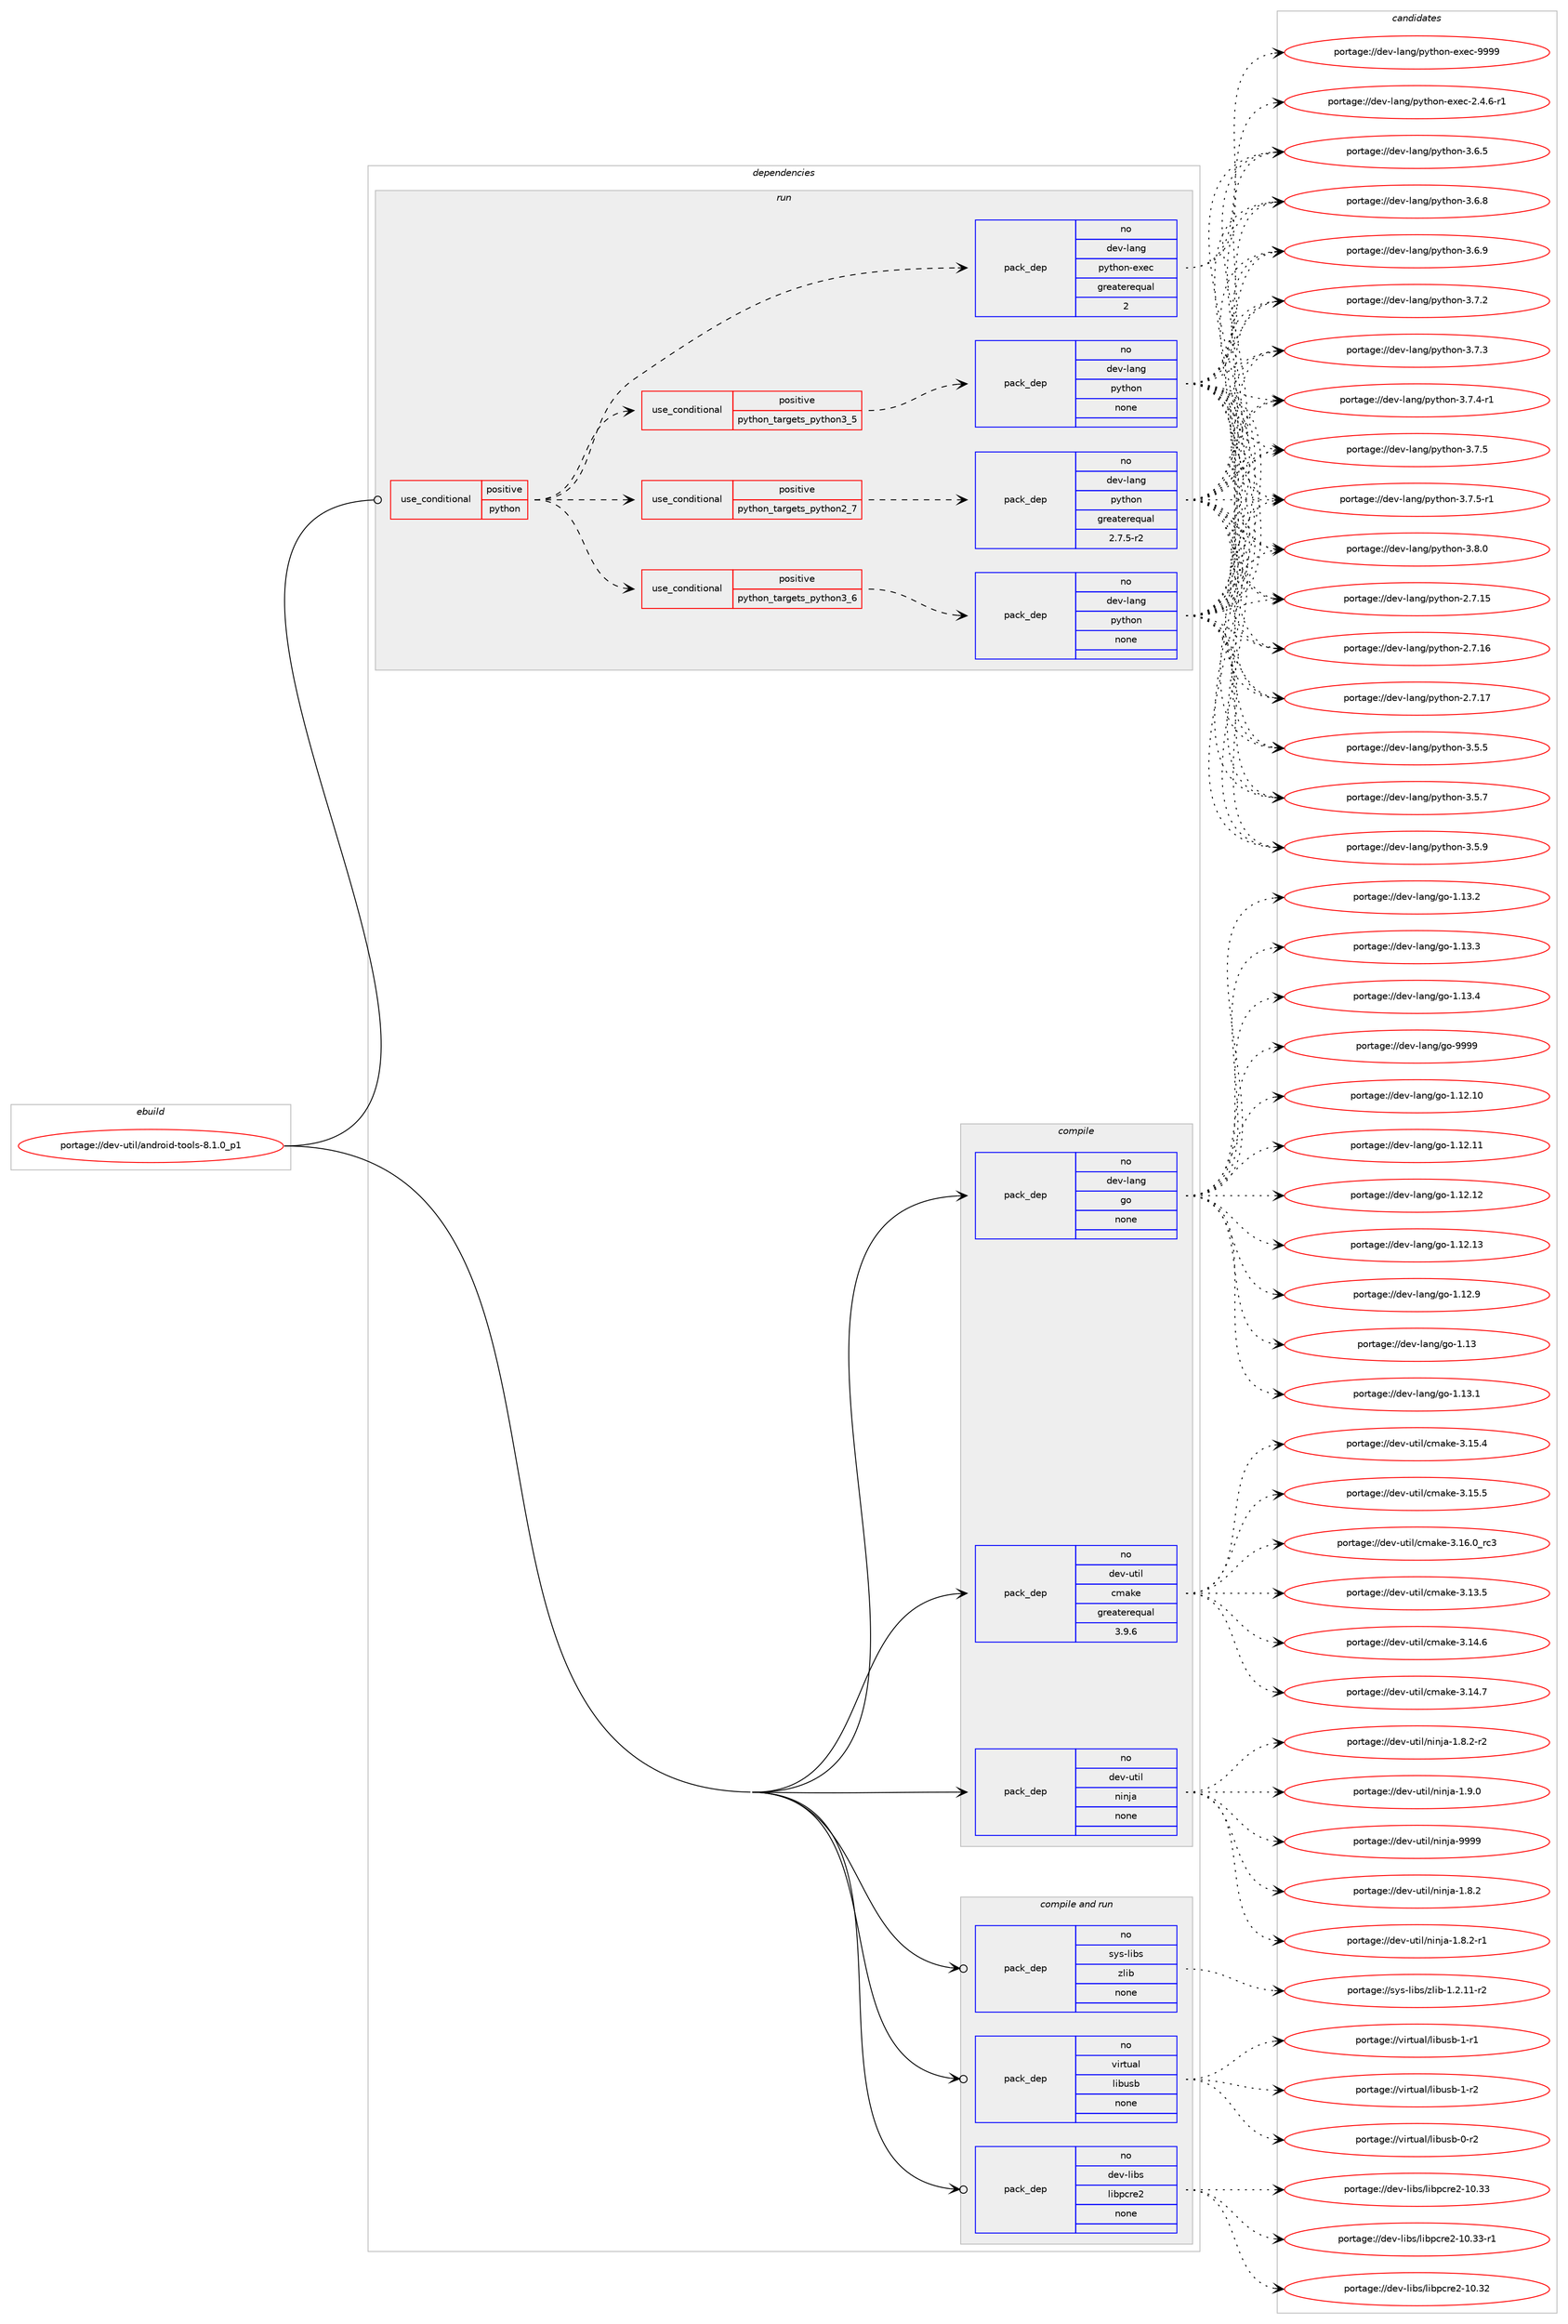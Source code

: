 digraph prolog {

# *************
# Graph options
# *************

newrank=true;
concentrate=true;
compound=true;
graph [rankdir=LR,fontname=Helvetica,fontsize=10,ranksep=1.5];#, ranksep=2.5, nodesep=0.2];
edge  [arrowhead=vee];
node  [fontname=Helvetica,fontsize=10];

# **********
# The ebuild
# **********

subgraph cluster_leftcol {
color=gray;
rank=same;
label=<<i>ebuild</i>>;
id [label="portage://dev-util/android-tools-8.1.0_p1", color=red, width=4, href="../dev-util/android-tools-8.1.0_p1.svg"];
}

# ****************
# The dependencies
# ****************

subgraph cluster_midcol {
color=gray;
label=<<i>dependencies</i>>;
subgraph cluster_compile {
fillcolor="#eeeeee";
style=filled;
label=<<i>compile</i>>;
subgraph pack184718 {
dependency258597 [label=<<TABLE BORDER="0" CELLBORDER="1" CELLSPACING="0" CELLPADDING="4" WIDTH="220"><TR><TD ROWSPAN="6" CELLPADDING="30">pack_dep</TD></TR><TR><TD WIDTH="110">no</TD></TR><TR><TD>dev-lang</TD></TR><TR><TD>go</TD></TR><TR><TD>none</TD></TR><TR><TD></TD></TR></TABLE>>, shape=none, color=blue];
}
id:e -> dependency258597:w [weight=20,style="solid",arrowhead="vee"];
subgraph pack184719 {
dependency258598 [label=<<TABLE BORDER="0" CELLBORDER="1" CELLSPACING="0" CELLPADDING="4" WIDTH="220"><TR><TD ROWSPAN="6" CELLPADDING="30">pack_dep</TD></TR><TR><TD WIDTH="110">no</TD></TR><TR><TD>dev-util</TD></TR><TR><TD>cmake</TD></TR><TR><TD>greaterequal</TD></TR><TR><TD>3.9.6</TD></TR></TABLE>>, shape=none, color=blue];
}
id:e -> dependency258598:w [weight=20,style="solid",arrowhead="vee"];
subgraph pack184720 {
dependency258599 [label=<<TABLE BORDER="0" CELLBORDER="1" CELLSPACING="0" CELLPADDING="4" WIDTH="220"><TR><TD ROWSPAN="6" CELLPADDING="30">pack_dep</TD></TR><TR><TD WIDTH="110">no</TD></TR><TR><TD>dev-util</TD></TR><TR><TD>ninja</TD></TR><TR><TD>none</TD></TR><TR><TD></TD></TR></TABLE>>, shape=none, color=blue];
}
id:e -> dependency258599:w [weight=20,style="solid",arrowhead="vee"];
}
subgraph cluster_compileandrun {
fillcolor="#eeeeee";
style=filled;
label=<<i>compile and run</i>>;
subgraph pack184721 {
dependency258600 [label=<<TABLE BORDER="0" CELLBORDER="1" CELLSPACING="0" CELLPADDING="4" WIDTH="220"><TR><TD ROWSPAN="6" CELLPADDING="30">pack_dep</TD></TR><TR><TD WIDTH="110">no</TD></TR><TR><TD>dev-libs</TD></TR><TR><TD>libpcre2</TD></TR><TR><TD>none</TD></TR><TR><TD></TD></TR></TABLE>>, shape=none, color=blue];
}
id:e -> dependency258600:w [weight=20,style="solid",arrowhead="odotvee"];
subgraph pack184722 {
dependency258601 [label=<<TABLE BORDER="0" CELLBORDER="1" CELLSPACING="0" CELLPADDING="4" WIDTH="220"><TR><TD ROWSPAN="6" CELLPADDING="30">pack_dep</TD></TR><TR><TD WIDTH="110">no</TD></TR><TR><TD>sys-libs</TD></TR><TR><TD>zlib</TD></TR><TR><TD>none</TD></TR><TR><TD></TD></TR></TABLE>>, shape=none, color=blue];
}
id:e -> dependency258601:w [weight=20,style="solid",arrowhead="odotvee"];
subgraph pack184723 {
dependency258602 [label=<<TABLE BORDER="0" CELLBORDER="1" CELLSPACING="0" CELLPADDING="4" WIDTH="220"><TR><TD ROWSPAN="6" CELLPADDING="30">pack_dep</TD></TR><TR><TD WIDTH="110">no</TD></TR><TR><TD>virtual</TD></TR><TR><TD>libusb</TD></TR><TR><TD>none</TD></TR><TR><TD></TD></TR></TABLE>>, shape=none, color=blue];
}
id:e -> dependency258602:w [weight=20,style="solid",arrowhead="odotvee"];
}
subgraph cluster_run {
fillcolor="#eeeeee";
style=filled;
label=<<i>run</i>>;
subgraph cond70271 {
dependency258603 [label=<<TABLE BORDER="0" CELLBORDER="1" CELLSPACING="0" CELLPADDING="4"><TR><TD ROWSPAN="3" CELLPADDING="10">use_conditional</TD></TR><TR><TD>positive</TD></TR><TR><TD>python</TD></TR></TABLE>>, shape=none, color=red];
subgraph cond70272 {
dependency258604 [label=<<TABLE BORDER="0" CELLBORDER="1" CELLSPACING="0" CELLPADDING="4"><TR><TD ROWSPAN="3" CELLPADDING="10">use_conditional</TD></TR><TR><TD>positive</TD></TR><TR><TD>python_targets_python2_7</TD></TR></TABLE>>, shape=none, color=red];
subgraph pack184724 {
dependency258605 [label=<<TABLE BORDER="0" CELLBORDER="1" CELLSPACING="0" CELLPADDING="4" WIDTH="220"><TR><TD ROWSPAN="6" CELLPADDING="30">pack_dep</TD></TR><TR><TD WIDTH="110">no</TD></TR><TR><TD>dev-lang</TD></TR><TR><TD>python</TD></TR><TR><TD>greaterequal</TD></TR><TR><TD>2.7.5-r2</TD></TR></TABLE>>, shape=none, color=blue];
}
dependency258604:e -> dependency258605:w [weight=20,style="dashed",arrowhead="vee"];
}
dependency258603:e -> dependency258604:w [weight=20,style="dashed",arrowhead="vee"];
subgraph cond70273 {
dependency258606 [label=<<TABLE BORDER="0" CELLBORDER="1" CELLSPACING="0" CELLPADDING="4"><TR><TD ROWSPAN="3" CELLPADDING="10">use_conditional</TD></TR><TR><TD>positive</TD></TR><TR><TD>python_targets_python3_5</TD></TR></TABLE>>, shape=none, color=red];
subgraph pack184725 {
dependency258607 [label=<<TABLE BORDER="0" CELLBORDER="1" CELLSPACING="0" CELLPADDING="4" WIDTH="220"><TR><TD ROWSPAN="6" CELLPADDING="30">pack_dep</TD></TR><TR><TD WIDTH="110">no</TD></TR><TR><TD>dev-lang</TD></TR><TR><TD>python</TD></TR><TR><TD>none</TD></TR><TR><TD></TD></TR></TABLE>>, shape=none, color=blue];
}
dependency258606:e -> dependency258607:w [weight=20,style="dashed",arrowhead="vee"];
}
dependency258603:e -> dependency258606:w [weight=20,style="dashed",arrowhead="vee"];
subgraph cond70274 {
dependency258608 [label=<<TABLE BORDER="0" CELLBORDER="1" CELLSPACING="0" CELLPADDING="4"><TR><TD ROWSPAN="3" CELLPADDING="10">use_conditional</TD></TR><TR><TD>positive</TD></TR><TR><TD>python_targets_python3_6</TD></TR></TABLE>>, shape=none, color=red];
subgraph pack184726 {
dependency258609 [label=<<TABLE BORDER="0" CELLBORDER="1" CELLSPACING="0" CELLPADDING="4" WIDTH="220"><TR><TD ROWSPAN="6" CELLPADDING="30">pack_dep</TD></TR><TR><TD WIDTH="110">no</TD></TR><TR><TD>dev-lang</TD></TR><TR><TD>python</TD></TR><TR><TD>none</TD></TR><TR><TD></TD></TR></TABLE>>, shape=none, color=blue];
}
dependency258608:e -> dependency258609:w [weight=20,style="dashed",arrowhead="vee"];
}
dependency258603:e -> dependency258608:w [weight=20,style="dashed",arrowhead="vee"];
subgraph pack184727 {
dependency258610 [label=<<TABLE BORDER="0" CELLBORDER="1" CELLSPACING="0" CELLPADDING="4" WIDTH="220"><TR><TD ROWSPAN="6" CELLPADDING="30">pack_dep</TD></TR><TR><TD WIDTH="110">no</TD></TR><TR><TD>dev-lang</TD></TR><TR><TD>python-exec</TD></TR><TR><TD>greaterequal</TD></TR><TR><TD>2</TD></TR></TABLE>>, shape=none, color=blue];
}
dependency258603:e -> dependency258610:w [weight=20,style="dashed",arrowhead="vee"];
}
id:e -> dependency258603:w [weight=20,style="solid",arrowhead="odot"];
}
}

# **************
# The candidates
# **************

subgraph cluster_choices {
rank=same;
color=gray;
label=<<i>candidates</i>>;

subgraph choice184718 {
color=black;
nodesep=1;
choiceportage1001011184510897110103471031114549464950464948 [label="portage://dev-lang/go-1.12.10", color=red, width=4,href="../dev-lang/go-1.12.10.svg"];
choiceportage1001011184510897110103471031114549464950464949 [label="portage://dev-lang/go-1.12.11", color=red, width=4,href="../dev-lang/go-1.12.11.svg"];
choiceportage1001011184510897110103471031114549464950464950 [label="portage://dev-lang/go-1.12.12", color=red, width=4,href="../dev-lang/go-1.12.12.svg"];
choiceportage1001011184510897110103471031114549464950464951 [label="portage://dev-lang/go-1.12.13", color=red, width=4,href="../dev-lang/go-1.12.13.svg"];
choiceportage10010111845108971101034710311145494649504657 [label="portage://dev-lang/go-1.12.9", color=red, width=4,href="../dev-lang/go-1.12.9.svg"];
choiceportage1001011184510897110103471031114549464951 [label="portage://dev-lang/go-1.13", color=red, width=4,href="../dev-lang/go-1.13.svg"];
choiceportage10010111845108971101034710311145494649514649 [label="portage://dev-lang/go-1.13.1", color=red, width=4,href="../dev-lang/go-1.13.1.svg"];
choiceportage10010111845108971101034710311145494649514650 [label="portage://dev-lang/go-1.13.2", color=red, width=4,href="../dev-lang/go-1.13.2.svg"];
choiceportage10010111845108971101034710311145494649514651 [label="portage://dev-lang/go-1.13.3", color=red, width=4,href="../dev-lang/go-1.13.3.svg"];
choiceportage10010111845108971101034710311145494649514652 [label="portage://dev-lang/go-1.13.4", color=red, width=4,href="../dev-lang/go-1.13.4.svg"];
choiceportage1001011184510897110103471031114557575757 [label="portage://dev-lang/go-9999", color=red, width=4,href="../dev-lang/go-9999.svg"];
dependency258597:e -> choiceportage1001011184510897110103471031114549464950464948:w [style=dotted,weight="100"];
dependency258597:e -> choiceportage1001011184510897110103471031114549464950464949:w [style=dotted,weight="100"];
dependency258597:e -> choiceportage1001011184510897110103471031114549464950464950:w [style=dotted,weight="100"];
dependency258597:e -> choiceportage1001011184510897110103471031114549464950464951:w [style=dotted,weight="100"];
dependency258597:e -> choiceportage10010111845108971101034710311145494649504657:w [style=dotted,weight="100"];
dependency258597:e -> choiceportage1001011184510897110103471031114549464951:w [style=dotted,weight="100"];
dependency258597:e -> choiceportage10010111845108971101034710311145494649514649:w [style=dotted,weight="100"];
dependency258597:e -> choiceportage10010111845108971101034710311145494649514650:w [style=dotted,weight="100"];
dependency258597:e -> choiceportage10010111845108971101034710311145494649514651:w [style=dotted,weight="100"];
dependency258597:e -> choiceportage10010111845108971101034710311145494649514652:w [style=dotted,weight="100"];
dependency258597:e -> choiceportage1001011184510897110103471031114557575757:w [style=dotted,weight="100"];
}
subgraph choice184719 {
color=black;
nodesep=1;
choiceportage1001011184511711610510847991099710710145514649514653 [label="portage://dev-util/cmake-3.13.5", color=red, width=4,href="../dev-util/cmake-3.13.5.svg"];
choiceportage1001011184511711610510847991099710710145514649524654 [label="portage://dev-util/cmake-3.14.6", color=red, width=4,href="../dev-util/cmake-3.14.6.svg"];
choiceportage1001011184511711610510847991099710710145514649524655 [label="portage://dev-util/cmake-3.14.7", color=red, width=4,href="../dev-util/cmake-3.14.7.svg"];
choiceportage1001011184511711610510847991099710710145514649534652 [label="portage://dev-util/cmake-3.15.4", color=red, width=4,href="../dev-util/cmake-3.15.4.svg"];
choiceportage1001011184511711610510847991099710710145514649534653 [label="portage://dev-util/cmake-3.15.5", color=red, width=4,href="../dev-util/cmake-3.15.5.svg"];
choiceportage1001011184511711610510847991099710710145514649544648951149951 [label="portage://dev-util/cmake-3.16.0_rc3", color=red, width=4,href="../dev-util/cmake-3.16.0_rc3.svg"];
dependency258598:e -> choiceportage1001011184511711610510847991099710710145514649514653:w [style=dotted,weight="100"];
dependency258598:e -> choiceportage1001011184511711610510847991099710710145514649524654:w [style=dotted,weight="100"];
dependency258598:e -> choiceportage1001011184511711610510847991099710710145514649524655:w [style=dotted,weight="100"];
dependency258598:e -> choiceportage1001011184511711610510847991099710710145514649534652:w [style=dotted,weight="100"];
dependency258598:e -> choiceportage1001011184511711610510847991099710710145514649534653:w [style=dotted,weight="100"];
dependency258598:e -> choiceportage1001011184511711610510847991099710710145514649544648951149951:w [style=dotted,weight="100"];
}
subgraph choice184720 {
color=black;
nodesep=1;
choiceportage100101118451171161051084711010511010697454946564650 [label="portage://dev-util/ninja-1.8.2", color=red, width=4,href="../dev-util/ninja-1.8.2.svg"];
choiceportage1001011184511711610510847110105110106974549465646504511449 [label="portage://dev-util/ninja-1.8.2-r1", color=red, width=4,href="../dev-util/ninja-1.8.2-r1.svg"];
choiceportage1001011184511711610510847110105110106974549465646504511450 [label="portage://dev-util/ninja-1.8.2-r2", color=red, width=4,href="../dev-util/ninja-1.8.2-r2.svg"];
choiceportage100101118451171161051084711010511010697454946574648 [label="portage://dev-util/ninja-1.9.0", color=red, width=4,href="../dev-util/ninja-1.9.0.svg"];
choiceportage1001011184511711610510847110105110106974557575757 [label="portage://dev-util/ninja-9999", color=red, width=4,href="../dev-util/ninja-9999.svg"];
dependency258599:e -> choiceportage100101118451171161051084711010511010697454946564650:w [style=dotted,weight="100"];
dependency258599:e -> choiceportage1001011184511711610510847110105110106974549465646504511449:w [style=dotted,weight="100"];
dependency258599:e -> choiceportage1001011184511711610510847110105110106974549465646504511450:w [style=dotted,weight="100"];
dependency258599:e -> choiceportage100101118451171161051084711010511010697454946574648:w [style=dotted,weight="100"];
dependency258599:e -> choiceportage1001011184511711610510847110105110106974557575757:w [style=dotted,weight="100"];
}
subgraph choice184721 {
color=black;
nodesep=1;
choiceportage100101118451081059811547108105981129911410150454948465150 [label="portage://dev-libs/libpcre2-10.32", color=red, width=4,href="../dev-libs/libpcre2-10.32.svg"];
choiceportage100101118451081059811547108105981129911410150454948465151 [label="portage://dev-libs/libpcre2-10.33", color=red, width=4,href="../dev-libs/libpcre2-10.33.svg"];
choiceportage1001011184510810598115471081059811299114101504549484651514511449 [label="portage://dev-libs/libpcre2-10.33-r1", color=red, width=4,href="../dev-libs/libpcre2-10.33-r1.svg"];
dependency258600:e -> choiceportage100101118451081059811547108105981129911410150454948465150:w [style=dotted,weight="100"];
dependency258600:e -> choiceportage100101118451081059811547108105981129911410150454948465151:w [style=dotted,weight="100"];
dependency258600:e -> choiceportage1001011184510810598115471081059811299114101504549484651514511449:w [style=dotted,weight="100"];
}
subgraph choice184722 {
color=black;
nodesep=1;
choiceportage11512111545108105981154712210810598454946504649494511450 [label="portage://sys-libs/zlib-1.2.11-r2", color=red, width=4,href="../sys-libs/zlib-1.2.11-r2.svg"];
dependency258601:e -> choiceportage11512111545108105981154712210810598454946504649494511450:w [style=dotted,weight="100"];
}
subgraph choice184723 {
color=black;
nodesep=1;
choiceportage1181051141161179710847108105981171159845484511450 [label="portage://virtual/libusb-0-r2", color=red, width=4,href="../virtual/libusb-0-r2.svg"];
choiceportage1181051141161179710847108105981171159845494511449 [label="portage://virtual/libusb-1-r1", color=red, width=4,href="../virtual/libusb-1-r1.svg"];
choiceportage1181051141161179710847108105981171159845494511450 [label="portage://virtual/libusb-1-r2", color=red, width=4,href="../virtual/libusb-1-r2.svg"];
dependency258602:e -> choiceportage1181051141161179710847108105981171159845484511450:w [style=dotted,weight="100"];
dependency258602:e -> choiceportage1181051141161179710847108105981171159845494511449:w [style=dotted,weight="100"];
dependency258602:e -> choiceportage1181051141161179710847108105981171159845494511450:w [style=dotted,weight="100"];
}
subgraph choice184724 {
color=black;
nodesep=1;
choiceportage10010111845108971101034711212111610411111045504655464953 [label="portage://dev-lang/python-2.7.15", color=red, width=4,href="../dev-lang/python-2.7.15.svg"];
choiceportage10010111845108971101034711212111610411111045504655464954 [label="portage://dev-lang/python-2.7.16", color=red, width=4,href="../dev-lang/python-2.7.16.svg"];
choiceportage10010111845108971101034711212111610411111045504655464955 [label="portage://dev-lang/python-2.7.17", color=red, width=4,href="../dev-lang/python-2.7.17.svg"];
choiceportage100101118451089711010347112121116104111110455146534653 [label="portage://dev-lang/python-3.5.5", color=red, width=4,href="../dev-lang/python-3.5.5.svg"];
choiceportage100101118451089711010347112121116104111110455146534655 [label="portage://dev-lang/python-3.5.7", color=red, width=4,href="../dev-lang/python-3.5.7.svg"];
choiceportage100101118451089711010347112121116104111110455146534657 [label="portage://dev-lang/python-3.5.9", color=red, width=4,href="../dev-lang/python-3.5.9.svg"];
choiceportage100101118451089711010347112121116104111110455146544653 [label="portage://dev-lang/python-3.6.5", color=red, width=4,href="../dev-lang/python-3.6.5.svg"];
choiceportage100101118451089711010347112121116104111110455146544656 [label="portage://dev-lang/python-3.6.8", color=red, width=4,href="../dev-lang/python-3.6.8.svg"];
choiceportage100101118451089711010347112121116104111110455146544657 [label="portage://dev-lang/python-3.6.9", color=red, width=4,href="../dev-lang/python-3.6.9.svg"];
choiceportage100101118451089711010347112121116104111110455146554650 [label="portage://dev-lang/python-3.7.2", color=red, width=4,href="../dev-lang/python-3.7.2.svg"];
choiceportage100101118451089711010347112121116104111110455146554651 [label="portage://dev-lang/python-3.7.3", color=red, width=4,href="../dev-lang/python-3.7.3.svg"];
choiceportage1001011184510897110103471121211161041111104551465546524511449 [label="portage://dev-lang/python-3.7.4-r1", color=red, width=4,href="../dev-lang/python-3.7.4-r1.svg"];
choiceportage100101118451089711010347112121116104111110455146554653 [label="portage://dev-lang/python-3.7.5", color=red, width=4,href="../dev-lang/python-3.7.5.svg"];
choiceportage1001011184510897110103471121211161041111104551465546534511449 [label="portage://dev-lang/python-3.7.5-r1", color=red, width=4,href="../dev-lang/python-3.7.5-r1.svg"];
choiceportage100101118451089711010347112121116104111110455146564648 [label="portage://dev-lang/python-3.8.0", color=red, width=4,href="../dev-lang/python-3.8.0.svg"];
dependency258605:e -> choiceportage10010111845108971101034711212111610411111045504655464953:w [style=dotted,weight="100"];
dependency258605:e -> choiceportage10010111845108971101034711212111610411111045504655464954:w [style=dotted,weight="100"];
dependency258605:e -> choiceportage10010111845108971101034711212111610411111045504655464955:w [style=dotted,weight="100"];
dependency258605:e -> choiceportage100101118451089711010347112121116104111110455146534653:w [style=dotted,weight="100"];
dependency258605:e -> choiceportage100101118451089711010347112121116104111110455146534655:w [style=dotted,weight="100"];
dependency258605:e -> choiceportage100101118451089711010347112121116104111110455146534657:w [style=dotted,weight="100"];
dependency258605:e -> choiceportage100101118451089711010347112121116104111110455146544653:w [style=dotted,weight="100"];
dependency258605:e -> choiceportage100101118451089711010347112121116104111110455146544656:w [style=dotted,weight="100"];
dependency258605:e -> choiceportage100101118451089711010347112121116104111110455146544657:w [style=dotted,weight="100"];
dependency258605:e -> choiceportage100101118451089711010347112121116104111110455146554650:w [style=dotted,weight="100"];
dependency258605:e -> choiceportage100101118451089711010347112121116104111110455146554651:w [style=dotted,weight="100"];
dependency258605:e -> choiceportage1001011184510897110103471121211161041111104551465546524511449:w [style=dotted,weight="100"];
dependency258605:e -> choiceportage100101118451089711010347112121116104111110455146554653:w [style=dotted,weight="100"];
dependency258605:e -> choiceportage1001011184510897110103471121211161041111104551465546534511449:w [style=dotted,weight="100"];
dependency258605:e -> choiceportage100101118451089711010347112121116104111110455146564648:w [style=dotted,weight="100"];
}
subgraph choice184725 {
color=black;
nodesep=1;
choiceportage10010111845108971101034711212111610411111045504655464953 [label="portage://dev-lang/python-2.7.15", color=red, width=4,href="../dev-lang/python-2.7.15.svg"];
choiceportage10010111845108971101034711212111610411111045504655464954 [label="portage://dev-lang/python-2.7.16", color=red, width=4,href="../dev-lang/python-2.7.16.svg"];
choiceportage10010111845108971101034711212111610411111045504655464955 [label="portage://dev-lang/python-2.7.17", color=red, width=4,href="../dev-lang/python-2.7.17.svg"];
choiceportage100101118451089711010347112121116104111110455146534653 [label="portage://dev-lang/python-3.5.5", color=red, width=4,href="../dev-lang/python-3.5.5.svg"];
choiceportage100101118451089711010347112121116104111110455146534655 [label="portage://dev-lang/python-3.5.7", color=red, width=4,href="../dev-lang/python-3.5.7.svg"];
choiceportage100101118451089711010347112121116104111110455146534657 [label="portage://dev-lang/python-3.5.9", color=red, width=4,href="../dev-lang/python-3.5.9.svg"];
choiceportage100101118451089711010347112121116104111110455146544653 [label="portage://dev-lang/python-3.6.5", color=red, width=4,href="../dev-lang/python-3.6.5.svg"];
choiceportage100101118451089711010347112121116104111110455146544656 [label="portage://dev-lang/python-3.6.8", color=red, width=4,href="../dev-lang/python-3.6.8.svg"];
choiceportage100101118451089711010347112121116104111110455146544657 [label="portage://dev-lang/python-3.6.9", color=red, width=4,href="../dev-lang/python-3.6.9.svg"];
choiceportage100101118451089711010347112121116104111110455146554650 [label="portage://dev-lang/python-3.7.2", color=red, width=4,href="../dev-lang/python-3.7.2.svg"];
choiceportage100101118451089711010347112121116104111110455146554651 [label="portage://dev-lang/python-3.7.3", color=red, width=4,href="../dev-lang/python-3.7.3.svg"];
choiceportage1001011184510897110103471121211161041111104551465546524511449 [label="portage://dev-lang/python-3.7.4-r1", color=red, width=4,href="../dev-lang/python-3.7.4-r1.svg"];
choiceportage100101118451089711010347112121116104111110455146554653 [label="portage://dev-lang/python-3.7.5", color=red, width=4,href="../dev-lang/python-3.7.5.svg"];
choiceportage1001011184510897110103471121211161041111104551465546534511449 [label="portage://dev-lang/python-3.7.5-r1", color=red, width=4,href="../dev-lang/python-3.7.5-r1.svg"];
choiceportage100101118451089711010347112121116104111110455146564648 [label="portage://dev-lang/python-3.8.0", color=red, width=4,href="../dev-lang/python-3.8.0.svg"];
dependency258607:e -> choiceportage10010111845108971101034711212111610411111045504655464953:w [style=dotted,weight="100"];
dependency258607:e -> choiceportage10010111845108971101034711212111610411111045504655464954:w [style=dotted,weight="100"];
dependency258607:e -> choiceportage10010111845108971101034711212111610411111045504655464955:w [style=dotted,weight="100"];
dependency258607:e -> choiceportage100101118451089711010347112121116104111110455146534653:w [style=dotted,weight="100"];
dependency258607:e -> choiceportage100101118451089711010347112121116104111110455146534655:w [style=dotted,weight="100"];
dependency258607:e -> choiceportage100101118451089711010347112121116104111110455146534657:w [style=dotted,weight="100"];
dependency258607:e -> choiceportage100101118451089711010347112121116104111110455146544653:w [style=dotted,weight="100"];
dependency258607:e -> choiceportage100101118451089711010347112121116104111110455146544656:w [style=dotted,weight="100"];
dependency258607:e -> choiceportage100101118451089711010347112121116104111110455146544657:w [style=dotted,weight="100"];
dependency258607:e -> choiceportage100101118451089711010347112121116104111110455146554650:w [style=dotted,weight="100"];
dependency258607:e -> choiceportage100101118451089711010347112121116104111110455146554651:w [style=dotted,weight="100"];
dependency258607:e -> choiceportage1001011184510897110103471121211161041111104551465546524511449:w [style=dotted,weight="100"];
dependency258607:e -> choiceportage100101118451089711010347112121116104111110455146554653:w [style=dotted,weight="100"];
dependency258607:e -> choiceportage1001011184510897110103471121211161041111104551465546534511449:w [style=dotted,weight="100"];
dependency258607:e -> choiceportage100101118451089711010347112121116104111110455146564648:w [style=dotted,weight="100"];
}
subgraph choice184726 {
color=black;
nodesep=1;
choiceportage10010111845108971101034711212111610411111045504655464953 [label="portage://dev-lang/python-2.7.15", color=red, width=4,href="../dev-lang/python-2.7.15.svg"];
choiceportage10010111845108971101034711212111610411111045504655464954 [label="portage://dev-lang/python-2.7.16", color=red, width=4,href="../dev-lang/python-2.7.16.svg"];
choiceportage10010111845108971101034711212111610411111045504655464955 [label="portage://dev-lang/python-2.7.17", color=red, width=4,href="../dev-lang/python-2.7.17.svg"];
choiceportage100101118451089711010347112121116104111110455146534653 [label="portage://dev-lang/python-3.5.5", color=red, width=4,href="../dev-lang/python-3.5.5.svg"];
choiceportage100101118451089711010347112121116104111110455146534655 [label="portage://dev-lang/python-3.5.7", color=red, width=4,href="../dev-lang/python-3.5.7.svg"];
choiceportage100101118451089711010347112121116104111110455146534657 [label="portage://dev-lang/python-3.5.9", color=red, width=4,href="../dev-lang/python-3.5.9.svg"];
choiceportage100101118451089711010347112121116104111110455146544653 [label="portage://dev-lang/python-3.6.5", color=red, width=4,href="../dev-lang/python-3.6.5.svg"];
choiceportage100101118451089711010347112121116104111110455146544656 [label="portage://dev-lang/python-3.6.8", color=red, width=4,href="../dev-lang/python-3.6.8.svg"];
choiceportage100101118451089711010347112121116104111110455146544657 [label="portage://dev-lang/python-3.6.9", color=red, width=4,href="../dev-lang/python-3.6.9.svg"];
choiceportage100101118451089711010347112121116104111110455146554650 [label="portage://dev-lang/python-3.7.2", color=red, width=4,href="../dev-lang/python-3.7.2.svg"];
choiceportage100101118451089711010347112121116104111110455146554651 [label="portage://dev-lang/python-3.7.3", color=red, width=4,href="../dev-lang/python-3.7.3.svg"];
choiceportage1001011184510897110103471121211161041111104551465546524511449 [label="portage://dev-lang/python-3.7.4-r1", color=red, width=4,href="../dev-lang/python-3.7.4-r1.svg"];
choiceportage100101118451089711010347112121116104111110455146554653 [label="portage://dev-lang/python-3.7.5", color=red, width=4,href="../dev-lang/python-3.7.5.svg"];
choiceportage1001011184510897110103471121211161041111104551465546534511449 [label="portage://dev-lang/python-3.7.5-r1", color=red, width=4,href="../dev-lang/python-3.7.5-r1.svg"];
choiceportage100101118451089711010347112121116104111110455146564648 [label="portage://dev-lang/python-3.8.0", color=red, width=4,href="../dev-lang/python-3.8.0.svg"];
dependency258609:e -> choiceportage10010111845108971101034711212111610411111045504655464953:w [style=dotted,weight="100"];
dependency258609:e -> choiceportage10010111845108971101034711212111610411111045504655464954:w [style=dotted,weight="100"];
dependency258609:e -> choiceportage10010111845108971101034711212111610411111045504655464955:w [style=dotted,weight="100"];
dependency258609:e -> choiceportage100101118451089711010347112121116104111110455146534653:w [style=dotted,weight="100"];
dependency258609:e -> choiceportage100101118451089711010347112121116104111110455146534655:w [style=dotted,weight="100"];
dependency258609:e -> choiceportage100101118451089711010347112121116104111110455146534657:w [style=dotted,weight="100"];
dependency258609:e -> choiceportage100101118451089711010347112121116104111110455146544653:w [style=dotted,weight="100"];
dependency258609:e -> choiceportage100101118451089711010347112121116104111110455146544656:w [style=dotted,weight="100"];
dependency258609:e -> choiceportage100101118451089711010347112121116104111110455146544657:w [style=dotted,weight="100"];
dependency258609:e -> choiceportage100101118451089711010347112121116104111110455146554650:w [style=dotted,weight="100"];
dependency258609:e -> choiceportage100101118451089711010347112121116104111110455146554651:w [style=dotted,weight="100"];
dependency258609:e -> choiceportage1001011184510897110103471121211161041111104551465546524511449:w [style=dotted,weight="100"];
dependency258609:e -> choiceportage100101118451089711010347112121116104111110455146554653:w [style=dotted,weight="100"];
dependency258609:e -> choiceportage1001011184510897110103471121211161041111104551465546534511449:w [style=dotted,weight="100"];
dependency258609:e -> choiceportage100101118451089711010347112121116104111110455146564648:w [style=dotted,weight="100"];
}
subgraph choice184727 {
color=black;
nodesep=1;
choiceportage10010111845108971101034711212111610411111045101120101994550465246544511449 [label="portage://dev-lang/python-exec-2.4.6-r1", color=red, width=4,href="../dev-lang/python-exec-2.4.6-r1.svg"];
choiceportage10010111845108971101034711212111610411111045101120101994557575757 [label="portage://dev-lang/python-exec-9999", color=red, width=4,href="../dev-lang/python-exec-9999.svg"];
dependency258610:e -> choiceportage10010111845108971101034711212111610411111045101120101994550465246544511449:w [style=dotted,weight="100"];
dependency258610:e -> choiceportage10010111845108971101034711212111610411111045101120101994557575757:w [style=dotted,weight="100"];
}
}

}
